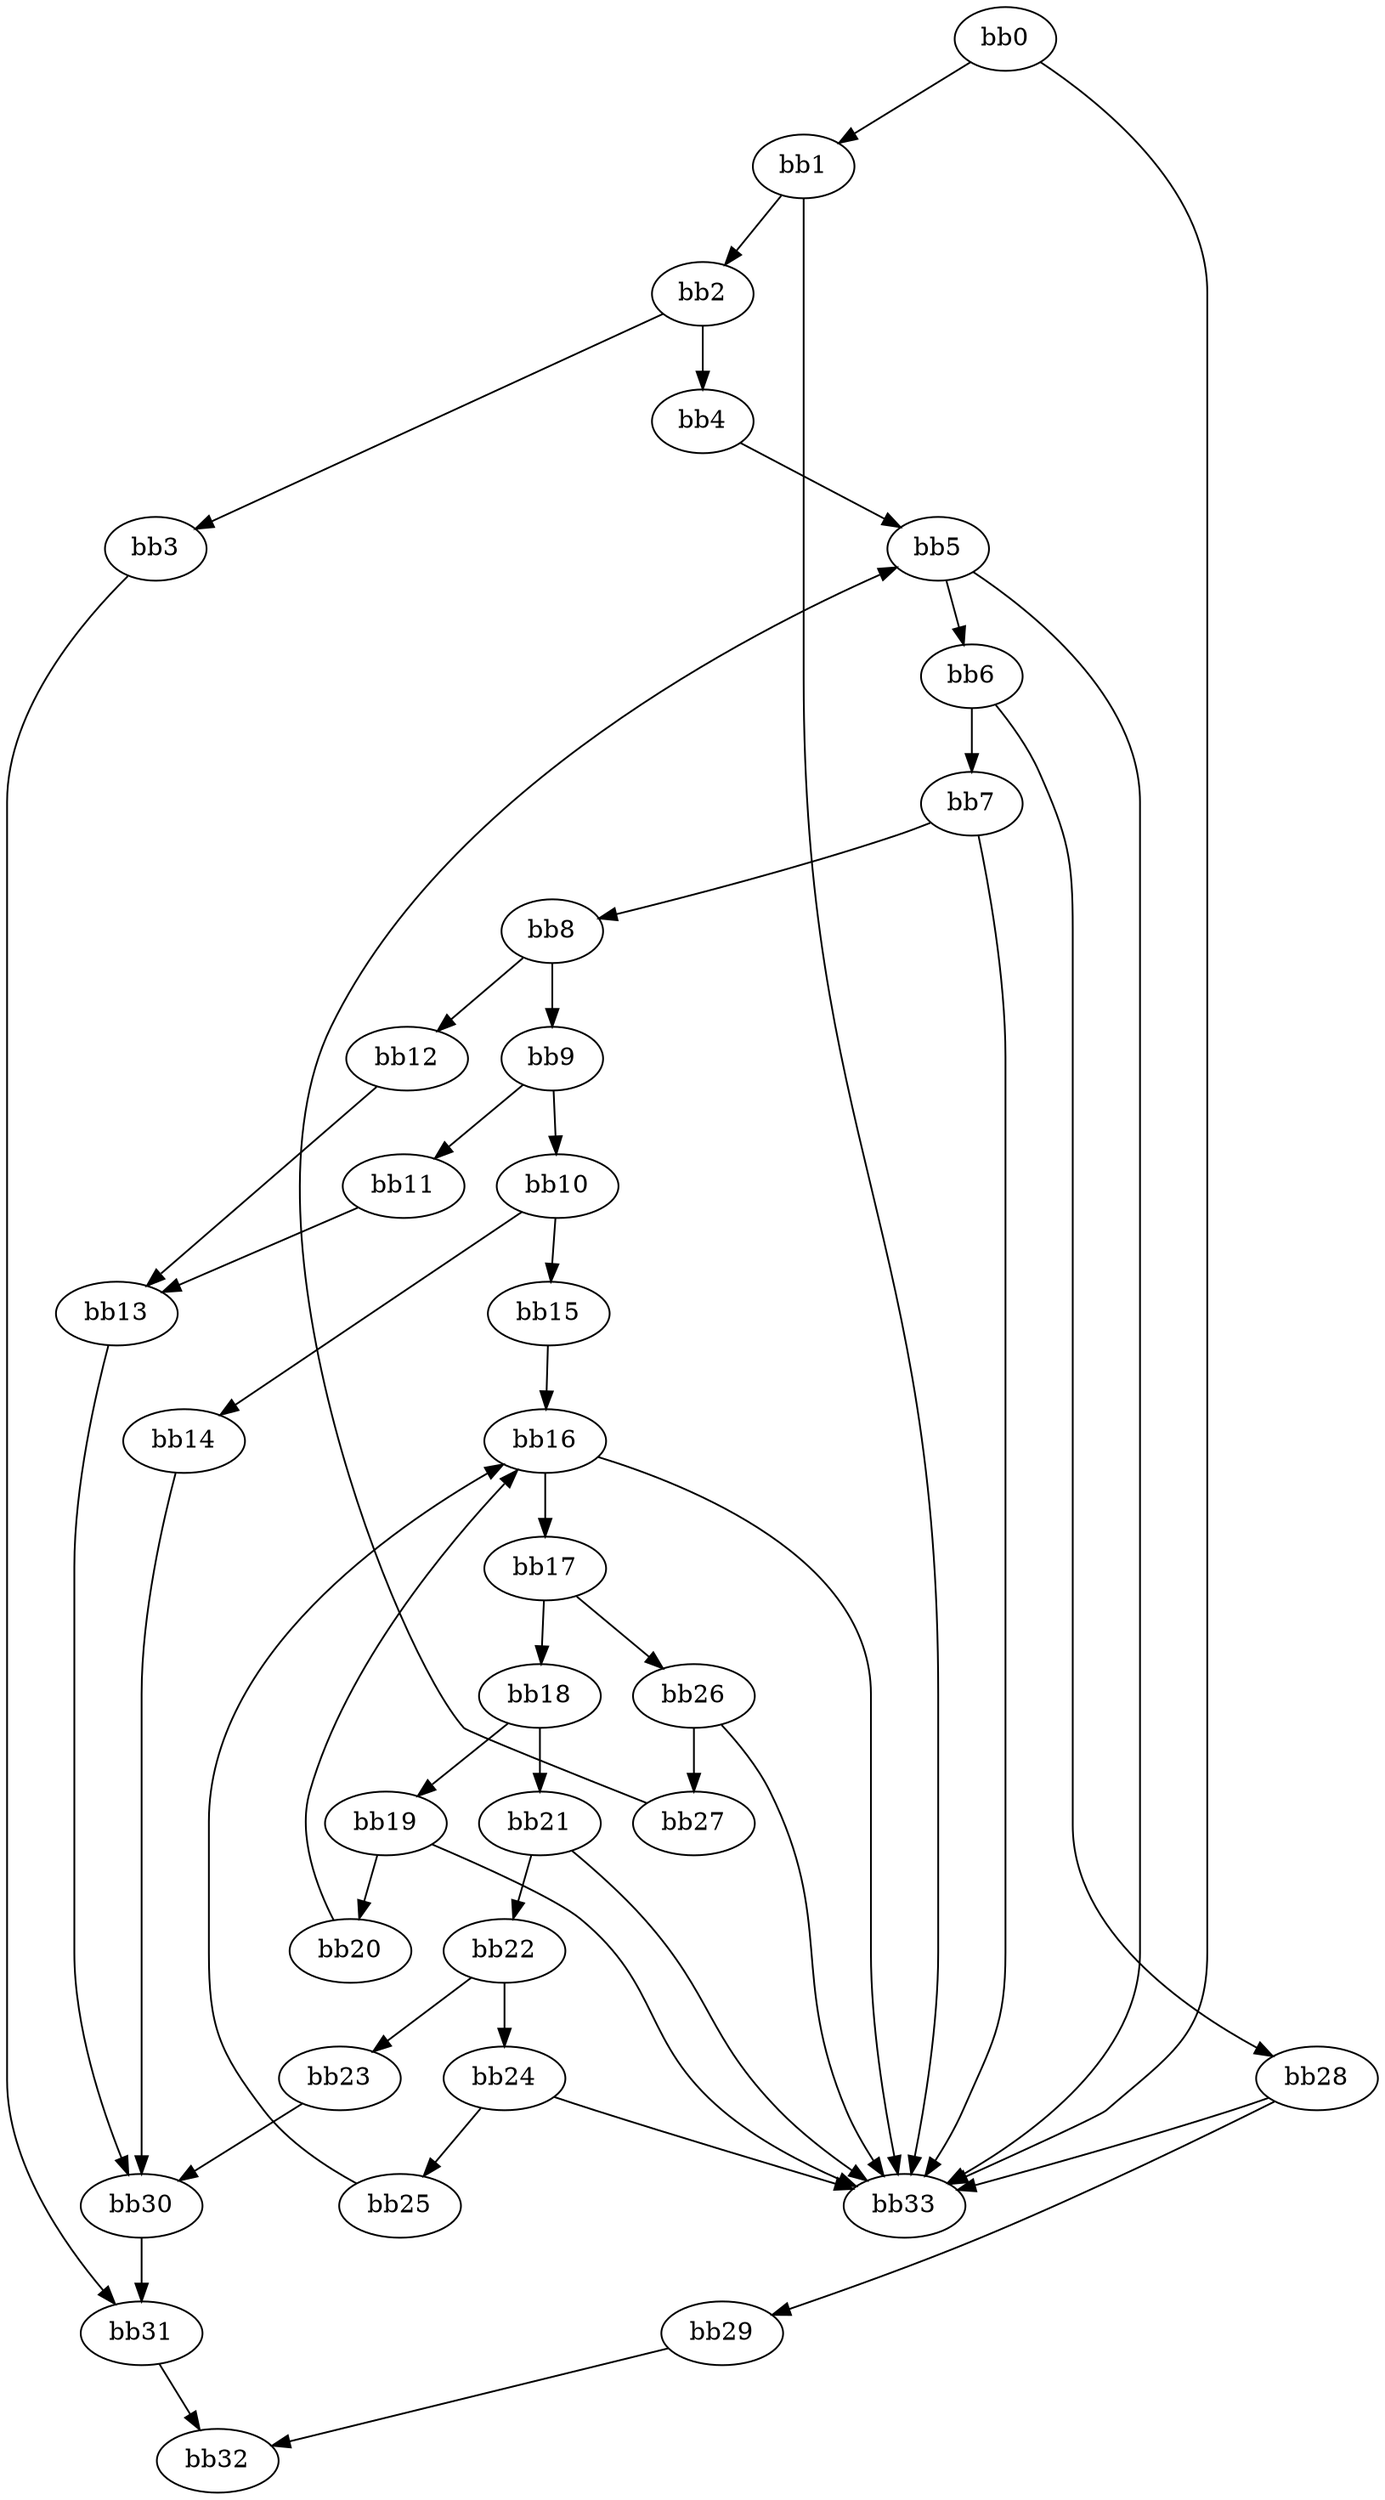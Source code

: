 digraph {
    0 [ label = "bb0\l" ]
    1 [ label = "bb1\l" ]
    2 [ label = "bb2\l" ]
    3 [ label = "bb3\l" ]
    4 [ label = "bb4\l" ]
    5 [ label = "bb5\l" ]
    6 [ label = "bb6\l" ]
    7 [ label = "bb7\l" ]
    8 [ label = "bb8\l" ]
    9 [ label = "bb9\l" ]
    10 [ label = "bb10\l" ]
    11 [ label = "bb11\l" ]
    12 [ label = "bb12\l" ]
    13 [ label = "bb13\l" ]
    14 [ label = "bb14\l" ]
    15 [ label = "bb15\l" ]
    16 [ label = "bb16\l" ]
    17 [ label = "bb17\l" ]
    18 [ label = "bb18\l" ]
    19 [ label = "bb19\l" ]
    20 [ label = "bb20\l" ]
    21 [ label = "bb21\l" ]
    22 [ label = "bb22\l" ]
    23 [ label = "bb23\l" ]
    24 [ label = "bb24\l" ]
    25 [ label = "bb25\l" ]
    26 [ label = "bb26\l" ]
    27 [ label = "bb27\l" ]
    28 [ label = "bb28\l" ]
    29 [ label = "bb29\l" ]
    30 [ label = "bb30\l" ]
    31 [ label = "bb31\l" ]
    32 [ label = "bb32\l" ]
    33 [ label = "bb33\l" ]
    0 -> 1 [ ]
    0 -> 33 [ ]
    1 -> 2 [ ]
    1 -> 33 [ ]
    2 -> 3 [ ]
    2 -> 4 [ ]
    3 -> 31 [ ]
    4 -> 5 [ ]
    5 -> 6 [ ]
    5 -> 33 [ ]
    6 -> 7 [ ]
    6 -> 28 [ ]
    7 -> 8 [ ]
    7 -> 33 [ ]
    8 -> 9 [ ]
    8 -> 12 [ ]
    9 -> 10 [ ]
    9 -> 11 [ ]
    10 -> 14 [ ]
    10 -> 15 [ ]
    11 -> 13 [ ]
    12 -> 13 [ ]
    13 -> 30 [ ]
    14 -> 30 [ ]
    15 -> 16 [ ]
    16 -> 17 [ ]
    16 -> 33 [ ]
    17 -> 18 [ ]
    17 -> 26 [ ]
    18 -> 19 [ ]
    18 -> 21 [ ]
    19 -> 20 [ ]
    19 -> 33 [ ]
    20 -> 16 [ ]
    21 -> 22 [ ]
    21 -> 33 [ ]
    22 -> 23 [ ]
    22 -> 24 [ ]
    23 -> 30 [ ]
    24 -> 25 [ ]
    24 -> 33 [ ]
    25 -> 16 [ ]
    26 -> 27 [ ]
    26 -> 33 [ ]
    27 -> 5 [ ]
    28 -> 29 [ ]
    28 -> 33 [ ]
    29 -> 32 [ ]
    30 -> 31 [ ]
    31 -> 32 [ ]
}

